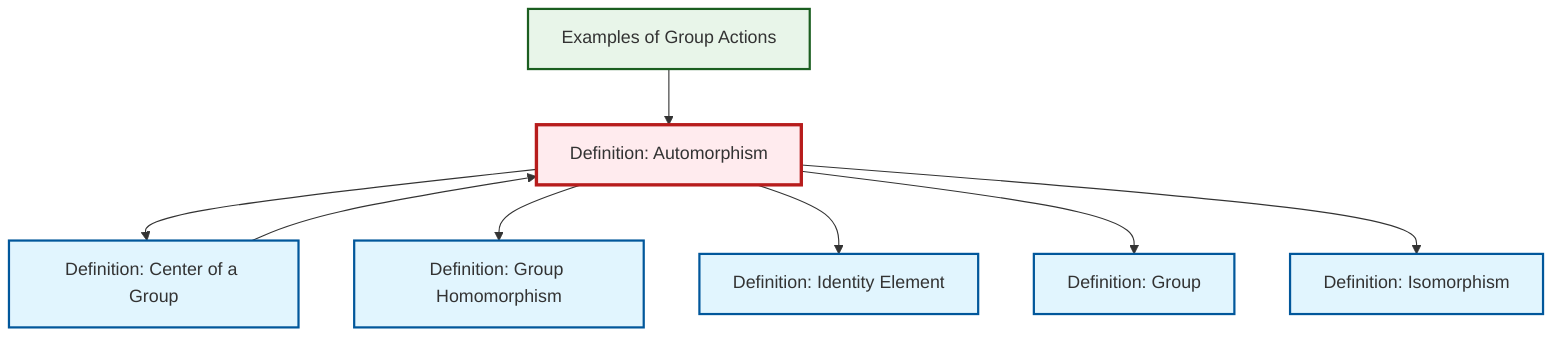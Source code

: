 graph TD
    classDef definition fill:#e1f5fe,stroke:#01579b,stroke-width:2px
    classDef theorem fill:#f3e5f5,stroke:#4a148c,stroke-width:2px
    classDef axiom fill:#fff3e0,stroke:#e65100,stroke-width:2px
    classDef example fill:#e8f5e9,stroke:#1b5e20,stroke-width:2px
    classDef current fill:#ffebee,stroke:#b71c1c,stroke-width:3px
    def-group["Definition: Group"]:::definition
    ex-group-action-examples["Examples of Group Actions"]:::example
    def-homomorphism["Definition: Group Homomorphism"]:::definition
    def-isomorphism["Definition: Isomorphism"]:::definition
    def-automorphism["Definition: Automorphism"]:::definition
    def-center-of-group["Definition: Center of a Group"]:::definition
    def-identity-element["Definition: Identity Element"]:::definition
    def-center-of-group --> def-automorphism
    def-automorphism --> def-center-of-group
    def-automorphism --> def-homomorphism
    ex-group-action-examples --> def-automorphism
    def-automorphism --> def-identity-element
    def-automorphism --> def-group
    def-automorphism --> def-isomorphism
    class def-automorphism current